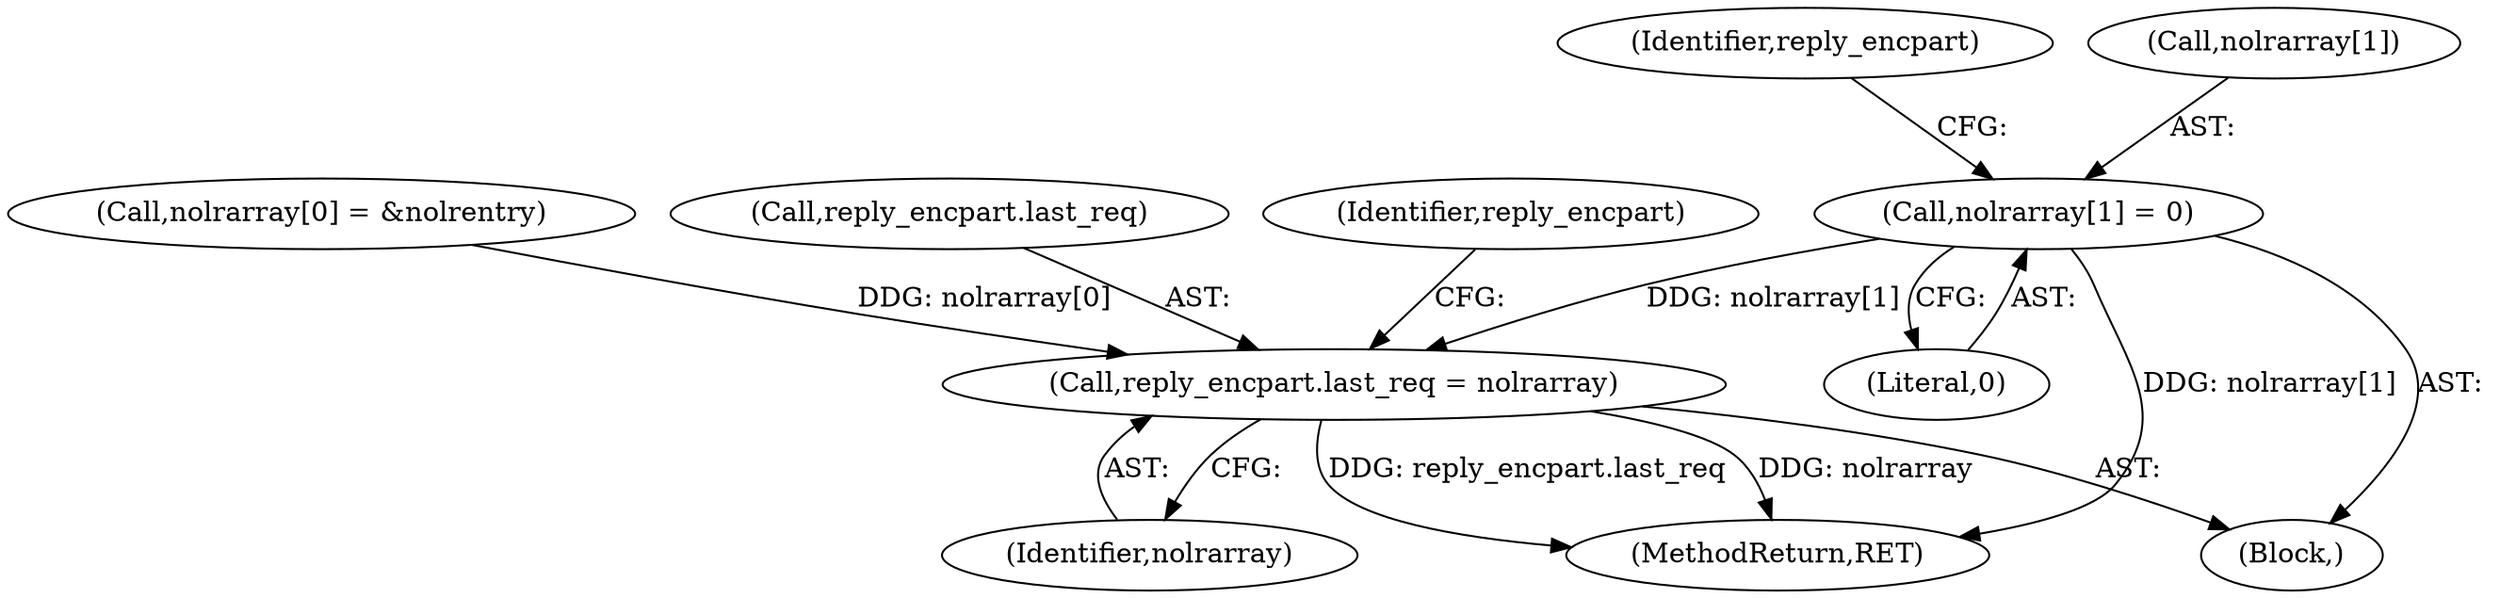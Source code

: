 digraph "0_krb5_ffb35baac6981f9e8914f8f3bffd37f284b85970_0@array" {
"1002037" [label="(Call,nolrarray[1] = 0)"];
"1002042" [label="(Call,reply_encpart.last_req = nolrarray)"];
"1002041" [label="(Literal,0)"];
"1002031" [label="(Call,nolrarray[0] = &nolrentry)"];
"1002043" [label="(Call,reply_encpart.last_req)"];
"1002044" [label="(Identifier,reply_encpart)"];
"1002497" [label="(MethodReturn,RET)"];
"1002046" [label="(Identifier,nolrarray)"];
"1002049" [label="(Identifier,reply_encpart)"];
"1002037" [label="(Call,nolrarray[1] = 0)"];
"1000171" [label="(Block,)"];
"1002042" [label="(Call,reply_encpart.last_req = nolrarray)"];
"1002038" [label="(Call,nolrarray[1])"];
"1002037" -> "1000171"  [label="AST: "];
"1002037" -> "1002041"  [label="CFG: "];
"1002038" -> "1002037"  [label="AST: "];
"1002041" -> "1002037"  [label="AST: "];
"1002044" -> "1002037"  [label="CFG: "];
"1002037" -> "1002497"  [label="DDG: nolrarray[1]"];
"1002037" -> "1002042"  [label="DDG: nolrarray[1]"];
"1002042" -> "1000171"  [label="AST: "];
"1002042" -> "1002046"  [label="CFG: "];
"1002043" -> "1002042"  [label="AST: "];
"1002046" -> "1002042"  [label="AST: "];
"1002049" -> "1002042"  [label="CFG: "];
"1002042" -> "1002497"  [label="DDG: nolrarray"];
"1002042" -> "1002497"  [label="DDG: reply_encpart.last_req"];
"1002031" -> "1002042"  [label="DDG: nolrarray[0]"];
}
